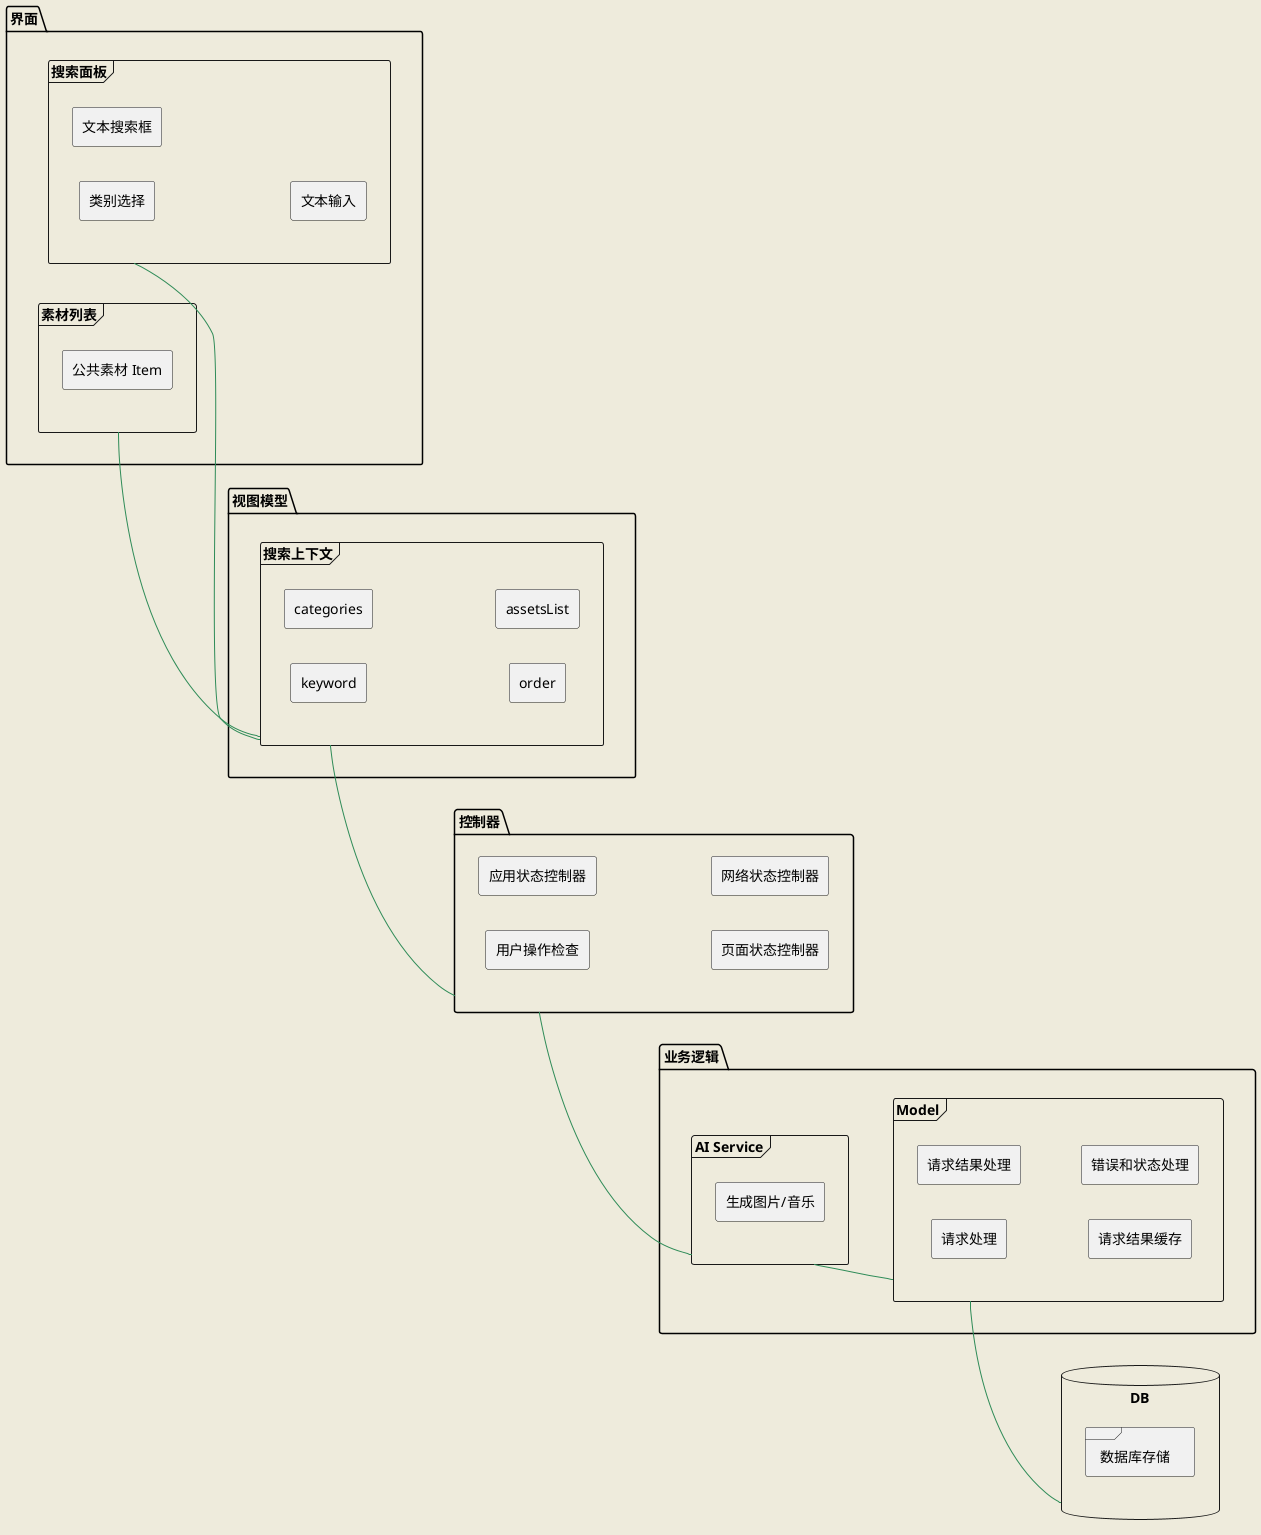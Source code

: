 @startuml

skinparam backgroundColor #EEEBDC
skinparam classBackgroundColor PaleGreen
skinparam classBorderColor Black
skinparam classArrowColor SeaGreen
skinparam classFontColor Black

left to right direction

package "界面" {
    frame "搜索面板" {
        rectangle "类别选择"
        rectangle "文本搜索框"
        rectangle "文本输入"
    }
    frame "素材列表" {
        rectangle "公共素材 Item"
    }
}

package "视图模型" {
    frame "搜索上下文" {
        rectangle "keyword"
        rectangle "categories"
        rectangle "order"
        rectangle "assetsList"
    }
}

package "控制器" {
    rectangle "用户操作检查"
    rectangle "应用状态控制器"
    rectangle "页面状态控制器"
    rectangle "网络状态控制器"
}

package "业务逻辑" {
    frame "AI Service" {
        rectangle "生成图片/音乐"
    }
    frame "Model" {
        rectangle "请求处理"
        rectangle "请求结果处理"
        rectangle "请求结果缓存"
        rectangle "错误和状态处理"
    }
}

database "DB" {
    frame "数据库存储"
}

"搜索面板" -- "搜索上下文"
"素材列表" -- "搜索上下文"
"搜索上下文" -- "控制器"
"控制器" -- "AI Service"
"AI Service" -- "Model"
"Model" -- "DB"

@enduml
